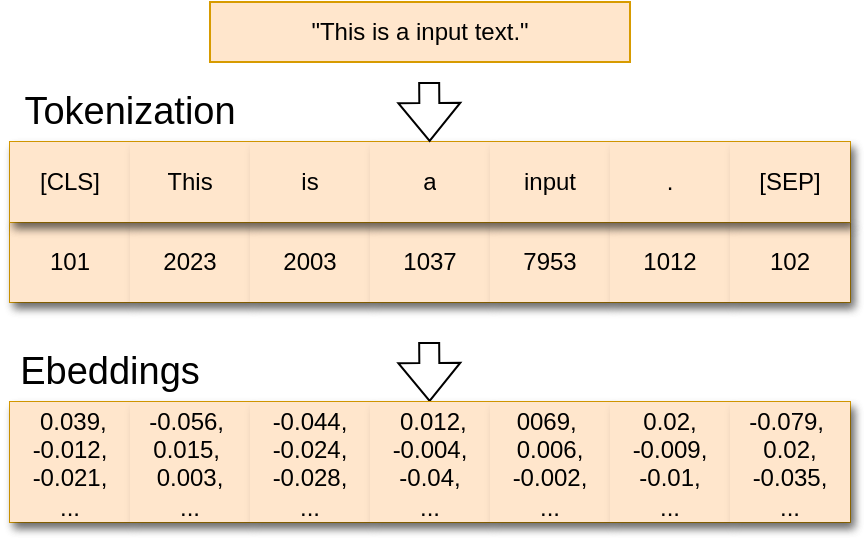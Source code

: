 <mxfile version="18.0.6" type="device"><diagram id="KA1qsKC7eVNyv5o4-Kgq" name="Page-1"><mxGraphModel dx="1718" dy="906" grid="1" gridSize="10" guides="1" tooltips="1" connect="1" arrows="1" fold="1" page="1" pageScale="1" pageWidth="850" pageHeight="1100" math="0" shadow="0"><root><mxCell id="0"/><mxCell id="1" parent="0"/><mxCell id="666qILkTQhExGUrON7uo-14" value="" style="shape=table;html=1;whiteSpace=wrap;startSize=0;container=1;collapsible=0;childLayout=tableLayout;columnLines=0;rowLines=0;strokeColor=#d79b00;swimlaneFillColor=none;shadow=1;sketch=0;fillColor=#ffe6cc;" parent="1" vertex="1"><mxGeometry x="40" y="120" width="420" height="40" as="geometry"/></mxCell><mxCell id="666qILkTQhExGUrON7uo-15" value="" style="shape=tableRow;horizontal=0;startSize=0;swimlaneHead=0;swimlaneBody=0;top=0;left=0;bottom=0;right=0;collapsible=0;dropTarget=0;fillColor=#ffe6cc;points=[[0,0.5],[1,0.5]];portConstraint=eastwest;strokeColor=#d79b00;swimlaneFillColor=none;shadow=1;sketch=0;" parent="666qILkTQhExGUrON7uo-14" vertex="1"><mxGeometry width="420" height="40" as="geometry"/></mxCell><mxCell id="666qILkTQhExGUrON7uo-16" value="101" style="shape=partialRectangle;html=1;whiteSpace=wrap;connectable=0;fillColor=#ffe6cc;top=0;left=0;bottom=0;right=0;overflow=hidden;fontSize=12;strokeColor=#d79b00;swimlaneFillColor=none;shadow=1;sketch=0;" parent="666qILkTQhExGUrON7uo-15" vertex="1"><mxGeometry width="60" height="40" as="geometry"><mxRectangle width="60" height="40" as="alternateBounds"/></mxGeometry></mxCell><mxCell id="666qILkTQhExGUrON7uo-17" value="2023" style="shape=partialRectangle;html=1;whiteSpace=wrap;connectable=0;fillColor=#ffe6cc;top=0;left=0;bottom=0;right=0;overflow=hidden;fontSize=12;strokeColor=#d79b00;swimlaneFillColor=none;shadow=1;sketch=0;" parent="666qILkTQhExGUrON7uo-15" vertex="1"><mxGeometry x="60" width="60" height="40" as="geometry"><mxRectangle width="60" height="40" as="alternateBounds"/></mxGeometry></mxCell><mxCell id="666qILkTQhExGUrON7uo-18" value="2003" style="shape=partialRectangle;html=1;whiteSpace=wrap;connectable=0;fillColor=#ffe6cc;top=0;left=0;bottom=0;right=0;overflow=hidden;fontSize=12;strokeColor=#d79b00;swimlaneFillColor=none;shadow=1;sketch=0;" parent="666qILkTQhExGUrON7uo-15" vertex="1"><mxGeometry x="120" width="60" height="40" as="geometry"><mxRectangle width="60" height="40" as="alternateBounds"/></mxGeometry></mxCell><mxCell id="666qILkTQhExGUrON7uo-27" value="1037" style="shape=partialRectangle;html=1;whiteSpace=wrap;connectable=0;fillColor=#ffe6cc;top=0;left=0;bottom=0;right=0;overflow=hidden;fontSize=12;strokeColor=#d79b00;swimlaneFillColor=none;shadow=1;sketch=0;" parent="666qILkTQhExGUrON7uo-15" vertex="1"><mxGeometry x="180" width="60" height="40" as="geometry"><mxRectangle width="60" height="40" as="alternateBounds"/></mxGeometry></mxCell><mxCell id="666qILkTQhExGUrON7uo-29" value="7953" style="shape=partialRectangle;html=1;whiteSpace=wrap;connectable=0;fillColor=#ffe6cc;top=0;left=0;bottom=0;right=0;overflow=hidden;fontSize=12;strokeColor=#d79b00;swimlaneFillColor=none;shadow=1;sketch=0;" parent="666qILkTQhExGUrON7uo-15" vertex="1"><mxGeometry x="240" width="60" height="40" as="geometry"><mxRectangle width="60" height="40" as="alternateBounds"/></mxGeometry></mxCell><mxCell id="666qILkTQhExGUrON7uo-28" value="1012" style="shape=partialRectangle;html=1;whiteSpace=wrap;connectable=0;fillColor=#ffe6cc;top=0;left=0;bottom=0;right=0;overflow=hidden;fontSize=12;strokeColor=#d79b00;swimlaneFillColor=none;shadow=1;sketch=0;" parent="666qILkTQhExGUrON7uo-15" vertex="1"><mxGeometry x="300" width="60" height="40" as="geometry"><mxRectangle width="60" height="40" as="alternateBounds"/></mxGeometry></mxCell><mxCell id="5eJC2EvpND27r2s-ibuo-2" value="102" style="shape=partialRectangle;html=1;whiteSpace=wrap;connectable=0;fillColor=#ffe6cc;top=0;left=0;bottom=0;right=0;overflow=hidden;fontSize=12;strokeColor=#d79b00;swimlaneFillColor=none;shadow=1;sketch=0;" vertex="1" parent="666qILkTQhExGUrON7uo-15"><mxGeometry x="360" width="60" height="40" as="geometry"><mxRectangle width="60" height="40" as="alternateBounds"/></mxGeometry></mxCell><mxCell id="5eJC2EvpND27r2s-ibuo-1" value="&lt;font style=&quot;font-size: 12px;&quot;&gt;&quot;This is a input text.&quot;&lt;/font&gt;" style="text;html=1;strokeColor=#d79b00;fillColor=#ffe6cc;align=center;verticalAlign=middle;whiteSpace=wrap;rounded=0;" vertex="1" parent="1"><mxGeometry x="140" y="10" width="210" height="30" as="geometry"/></mxCell><mxCell id="5eJC2EvpND27r2s-ibuo-5" value="" style="shape=table;html=1;whiteSpace=wrap;startSize=0;container=1;collapsible=0;childLayout=tableLayout;columnLines=0;rowLines=0;strokeColor=#d79b00;swimlaneFillColor=none;shadow=1;sketch=0;fillColor=#ffe6cc;" vertex="1" parent="1"><mxGeometry x="40" y="80" width="420" height="40" as="geometry"/></mxCell><mxCell id="5eJC2EvpND27r2s-ibuo-6" value="" style="shape=tableRow;horizontal=0;startSize=0;swimlaneHead=0;swimlaneBody=0;top=0;left=0;bottom=0;right=0;collapsible=0;dropTarget=0;fillColor=#ffe6cc;points=[[0,0.5],[1,0.5]];portConstraint=eastwest;strokeColor=#d79b00;swimlaneFillColor=none;shadow=1;sketch=0;" vertex="1" parent="5eJC2EvpND27r2s-ibuo-5"><mxGeometry width="420" height="40" as="geometry"/></mxCell><mxCell id="5eJC2EvpND27r2s-ibuo-43" value="[CLS]" style="shape=partialRectangle;html=1;whiteSpace=wrap;connectable=0;fillColor=#ffe6cc;top=0;left=0;bottom=0;right=0;overflow=hidden;fontSize=12;strokeColor=#d79b00;swimlaneFillColor=none;shadow=1;sketch=0;" vertex="1" parent="5eJC2EvpND27r2s-ibuo-6"><mxGeometry width="60" height="40" as="geometry"><mxRectangle width="60" height="40" as="alternateBounds"/></mxGeometry></mxCell><mxCell id="5eJC2EvpND27r2s-ibuo-7" value="This" style="shape=partialRectangle;html=1;whiteSpace=wrap;connectable=0;fillColor=#ffe6cc;top=0;left=0;bottom=0;right=0;overflow=hidden;fontSize=12;strokeColor=#d79b00;swimlaneFillColor=none;shadow=1;sketch=0;" vertex="1" parent="5eJC2EvpND27r2s-ibuo-6"><mxGeometry x="60" width="60" height="40" as="geometry"><mxRectangle width="60" height="40" as="alternateBounds"/></mxGeometry></mxCell><mxCell id="5eJC2EvpND27r2s-ibuo-8" value="is" style="shape=partialRectangle;html=1;whiteSpace=wrap;connectable=0;fillColor=#ffe6cc;top=0;left=0;bottom=0;right=0;overflow=hidden;fontSize=12;strokeColor=#d79b00;swimlaneFillColor=none;shadow=1;sketch=0;" vertex="1" parent="5eJC2EvpND27r2s-ibuo-6"><mxGeometry x="120" width="60" height="40" as="geometry"><mxRectangle width="60" height="40" as="alternateBounds"/></mxGeometry></mxCell><mxCell id="5eJC2EvpND27r2s-ibuo-9" value="a" style="shape=partialRectangle;html=1;whiteSpace=wrap;connectable=0;fillColor=#ffe6cc;top=0;left=0;bottom=0;right=0;overflow=hidden;fontSize=12;strokeColor=#d79b00;swimlaneFillColor=none;shadow=1;sketch=0;" vertex="1" parent="5eJC2EvpND27r2s-ibuo-6"><mxGeometry x="180" width="60" height="40" as="geometry"><mxRectangle width="60" height="40" as="alternateBounds"/></mxGeometry></mxCell><mxCell id="5eJC2EvpND27r2s-ibuo-10" value="input" style="shape=partialRectangle;html=1;whiteSpace=wrap;connectable=0;fillColor=#ffe6cc;top=0;left=0;bottom=0;right=0;overflow=hidden;fontSize=12;strokeColor=#d79b00;swimlaneFillColor=none;shadow=1;sketch=0;" vertex="1" parent="5eJC2EvpND27r2s-ibuo-6"><mxGeometry x="240" width="60" height="40" as="geometry"><mxRectangle width="60" height="40" as="alternateBounds"/></mxGeometry></mxCell><mxCell id="5eJC2EvpND27r2s-ibuo-11" value="." style="shape=partialRectangle;html=1;whiteSpace=wrap;connectable=0;fillColor=#ffe6cc;top=0;left=0;bottom=0;right=0;overflow=hidden;fontSize=12;strokeColor=#d79b00;swimlaneFillColor=none;shadow=1;sketch=0;" vertex="1" parent="5eJC2EvpND27r2s-ibuo-6"><mxGeometry x="300" width="60" height="40" as="geometry"><mxRectangle width="60" height="40" as="alternateBounds"/></mxGeometry></mxCell><mxCell id="5eJC2EvpND27r2s-ibuo-44" value="[SEP]" style="shape=partialRectangle;html=1;whiteSpace=wrap;connectable=0;fillColor=#ffe6cc;top=0;left=0;bottom=0;right=0;overflow=hidden;fontSize=12;strokeColor=#d79b00;swimlaneFillColor=none;shadow=1;sketch=0;" vertex="1" parent="5eJC2EvpND27r2s-ibuo-6"><mxGeometry x="360" width="60" height="40" as="geometry"><mxRectangle width="60" height="40" as="alternateBounds"/></mxGeometry></mxCell><mxCell id="5eJC2EvpND27r2s-ibuo-16" value="" style="shape=flexArrow;endArrow=classic;html=1;rounded=0;fontSize=19;" edge="1" parent="1"><mxGeometry width="50" height="50" relative="1" as="geometry"><mxPoint x="249.58" y="180" as="sourcePoint"/><mxPoint x="249.82" y="210" as="targetPoint"/></mxGeometry></mxCell><mxCell id="5eJC2EvpND27r2s-ibuo-17" value="" style="shape=flexArrow;endArrow=classic;html=1;rounded=0;fontSize=19;" edge="1" parent="1"><mxGeometry width="50" height="50" relative="1" as="geometry"><mxPoint x="249.58" y="50" as="sourcePoint"/><mxPoint x="249.82" y="80" as="targetPoint"/></mxGeometry></mxCell><mxCell id="5eJC2EvpND27r2s-ibuo-18" value="" style="shape=table;html=1;whiteSpace=wrap;startSize=0;container=1;collapsible=0;childLayout=tableLayout;columnLines=0;rowLines=0;strokeColor=#d79b00;swimlaneFillColor=none;shadow=1;sketch=0;fillColor=#ffe6cc;" vertex="1" parent="1"><mxGeometry x="40" y="210" width="420" height="60" as="geometry"/></mxCell><mxCell id="5eJC2EvpND27r2s-ibuo-19" value="" style="shape=tableRow;horizontal=0;startSize=0;swimlaneHead=0;swimlaneBody=0;top=0;left=0;bottom=0;right=0;collapsible=0;dropTarget=0;fillColor=#ffe6cc;points=[[0,0.5],[1,0.5]];portConstraint=eastwest;strokeColor=#d79b00;swimlaneFillColor=none;shadow=1;sketch=0;" vertex="1" parent="5eJC2EvpND27r2s-ibuo-18"><mxGeometry width="420" height="60" as="geometry"/></mxCell><mxCell id="5eJC2EvpND27r2s-ibuo-20" value="&amp;nbsp;0.039, -0.012, -0.021,&lt;br&gt;..." style="shape=partialRectangle;html=1;whiteSpace=wrap;connectable=0;fillColor=#ffe6cc;top=0;left=0;bottom=0;right=0;overflow=hidden;fontSize=12;strokeColor=#d79b00;swimlaneFillColor=none;shadow=1;sketch=0;" vertex="1" parent="5eJC2EvpND27r2s-ibuo-19"><mxGeometry width="60" height="60" as="geometry"><mxRectangle width="60" height="60" as="alternateBounds"/></mxGeometry></mxCell><mxCell id="5eJC2EvpND27r2s-ibuo-21" value="-0.056,&amp;nbsp; 0.015,&amp;nbsp; 0.003,&lt;br&gt;..." style="shape=partialRectangle;html=1;whiteSpace=wrap;connectable=0;fillColor=#ffe6cc;top=0;left=0;bottom=0;right=0;overflow=hidden;fontSize=12;strokeColor=#d79b00;swimlaneFillColor=none;shadow=1;sketch=0;" vertex="1" parent="5eJC2EvpND27r2s-ibuo-19"><mxGeometry x="60" width="60" height="60" as="geometry"><mxRectangle width="60" height="60" as="alternateBounds"/></mxGeometry></mxCell><mxCell id="5eJC2EvpND27r2s-ibuo-22" value="-0.044, -0.024, -0.028,&lt;br&gt;..." style="shape=partialRectangle;html=1;whiteSpace=wrap;connectable=0;fillColor=#ffe6cc;top=0;left=0;bottom=0;right=0;overflow=hidden;fontSize=12;strokeColor=#d79b00;swimlaneFillColor=none;shadow=1;sketch=0;" vertex="1" parent="5eJC2EvpND27r2s-ibuo-19"><mxGeometry x="120" width="60" height="60" as="geometry"><mxRectangle width="60" height="60" as="alternateBounds"/></mxGeometry></mxCell><mxCell id="5eJC2EvpND27r2s-ibuo-23" value="&amp;nbsp;0.012, -0.004, -0.04,&lt;br&gt;..." style="shape=partialRectangle;html=1;whiteSpace=wrap;connectable=0;fillColor=#ffe6cc;top=0;left=0;bottom=0;right=0;overflow=hidden;fontSize=12;strokeColor=#d79b00;swimlaneFillColor=none;shadow=1;sketch=0;" vertex="1" parent="5eJC2EvpND27r2s-ibuo-19"><mxGeometry x="180" width="60" height="60" as="geometry"><mxRectangle width="60" height="60" as="alternateBounds"/></mxGeometry></mxCell><mxCell id="5eJC2EvpND27r2s-ibuo-24" value="0069,&amp;nbsp; 0.006, -0.002,&lt;br&gt;..." style="shape=partialRectangle;html=1;whiteSpace=wrap;connectable=0;fillColor=#ffe6cc;top=0;left=0;bottom=0;right=0;overflow=hidden;fontSize=12;strokeColor=#d79b00;swimlaneFillColor=none;shadow=1;sketch=0;" vertex="1" parent="5eJC2EvpND27r2s-ibuo-19"><mxGeometry x="240" width="60" height="60" as="geometry"><mxRectangle width="60" height="60" as="alternateBounds"/></mxGeometry></mxCell><mxCell id="5eJC2EvpND27r2s-ibuo-25" value="0.02, -0.009, -0.01,&lt;br&gt;..." style="shape=partialRectangle;html=1;whiteSpace=wrap;connectable=0;fillColor=#ffe6cc;top=0;left=0;bottom=0;right=0;overflow=hidden;fontSize=12;strokeColor=#d79b00;swimlaneFillColor=none;shadow=1;sketch=0;" vertex="1" parent="5eJC2EvpND27r2s-ibuo-19"><mxGeometry x="300" width="60" height="60" as="geometry"><mxRectangle width="60" height="60" as="alternateBounds"/></mxGeometry></mxCell><mxCell id="5eJC2EvpND27r2s-ibuo-26" value="-0.079,&amp;nbsp; 0.02, -0.035,&lt;br&gt;..." style="shape=partialRectangle;html=1;whiteSpace=wrap;connectable=0;fillColor=#ffe6cc;top=0;left=0;bottom=0;right=0;overflow=hidden;fontSize=12;strokeColor=#d79b00;swimlaneFillColor=none;shadow=1;sketch=0;" vertex="1" parent="5eJC2EvpND27r2s-ibuo-19"><mxGeometry x="360" width="60" height="60" as="geometry"><mxRectangle width="60" height="60" as="alternateBounds"/></mxGeometry></mxCell><mxCell id="5eJC2EvpND27r2s-ibuo-45" value="Ebeddings" style="text;html=1;strokeColor=none;fillColor=none;align=center;verticalAlign=middle;whiteSpace=wrap;rounded=0;fontSize=19;" vertex="1" parent="1"><mxGeometry x="60" y="180" width="60" height="30" as="geometry"/></mxCell><mxCell id="5eJC2EvpND27r2s-ibuo-46" value="Tokenization" style="text;html=1;strokeColor=none;fillColor=none;align=center;verticalAlign=middle;whiteSpace=wrap;rounded=0;fontSize=19;" vertex="1" parent="1"><mxGeometry x="70" y="50" width="60" height="30" as="geometry"/></mxCell></root></mxGraphModel></diagram></mxfile>